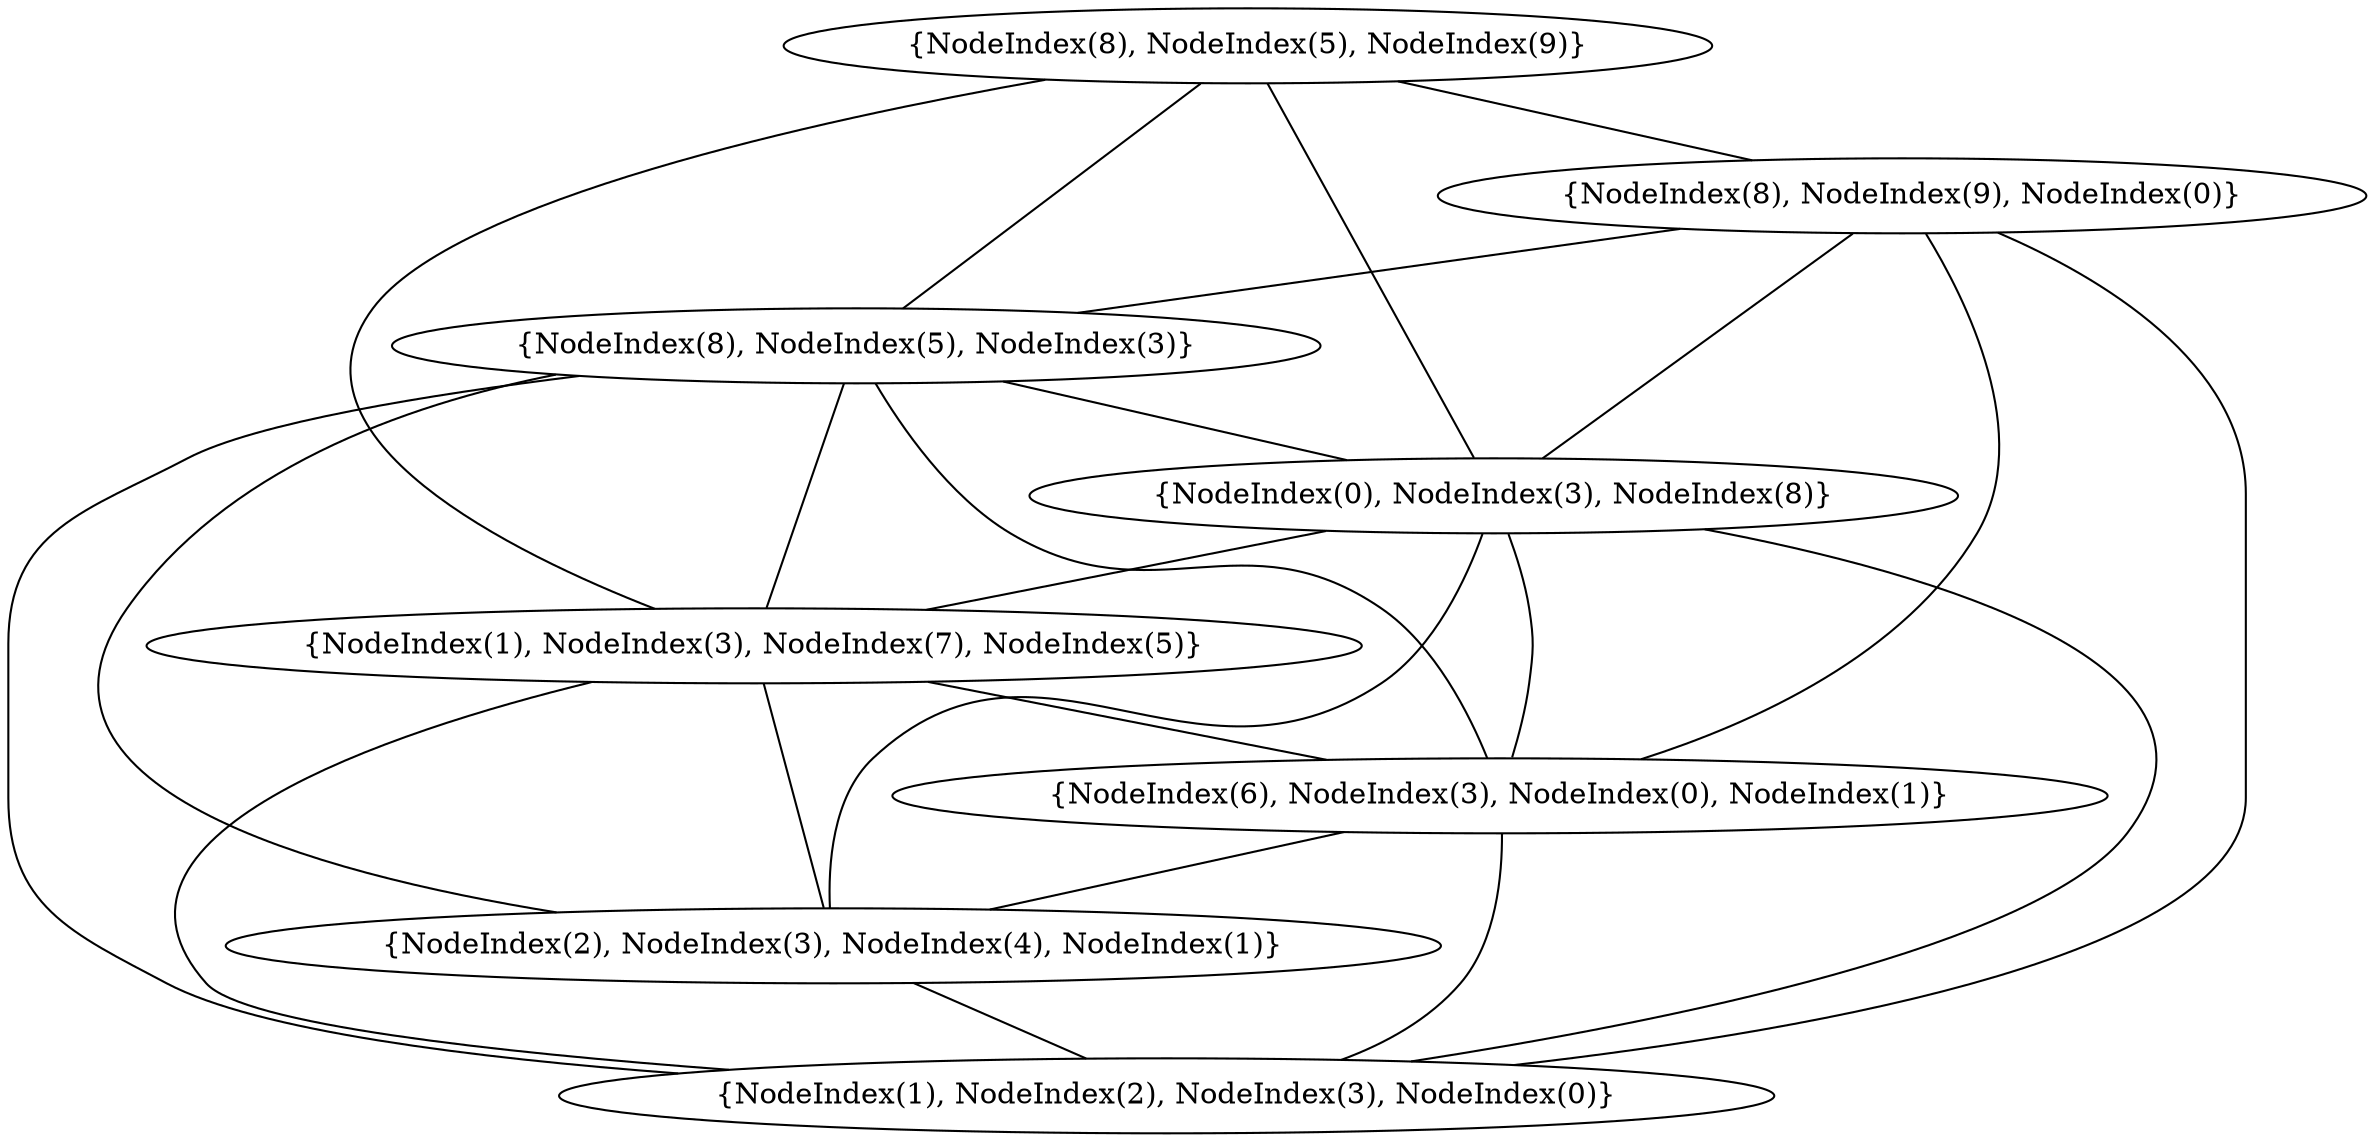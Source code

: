 graph {
    0 [ label = "{NodeIndex(1), NodeIndex(2), NodeIndex(3), NodeIndex(0)}" ]
    1 [ label = "{NodeIndex(2), NodeIndex(3), NodeIndex(4), NodeIndex(1)}" ]
    2 [ label = "{NodeIndex(6), NodeIndex(3), NodeIndex(0), NodeIndex(1)}" ]
    3 [ label = "{NodeIndex(1), NodeIndex(3), NodeIndex(7), NodeIndex(5)}" ]
    4 [ label = "{NodeIndex(0), NodeIndex(3), NodeIndex(8)}" ]
    5 [ label = "{NodeIndex(8), NodeIndex(5), NodeIndex(3)}" ]
    6 [ label = "{NodeIndex(8), NodeIndex(9), NodeIndex(0)}" ]
    7 [ label = "{NodeIndex(8), NodeIndex(5), NodeIndex(9)}" ]
    1 -- 0 [ ]
    2 -- 0 [ ]
    2 -- 1 [ ]
    3 -- 0 [ ]
    3 -- 1 [ ]
    3 -- 2 [ ]
    4 -- 0 [ ]
    4 -- 1 [ ]
    4 -- 2 [ ]
    4 -- 3 [ ]
    5 -- 0 [ ]
    5 -- 1 [ ]
    5 -- 2 [ ]
    5 -- 3 [ ]
    5 -- 4 [ ]
    6 -- 0 [ ]
    6 -- 2 [ ]
    6 -- 4 [ ]
    6 -- 5 [ ]
    7 -- 3 [ ]
    7 -- 4 [ ]
    7 -- 5 [ ]
    7 -- 6 [ ]
}
